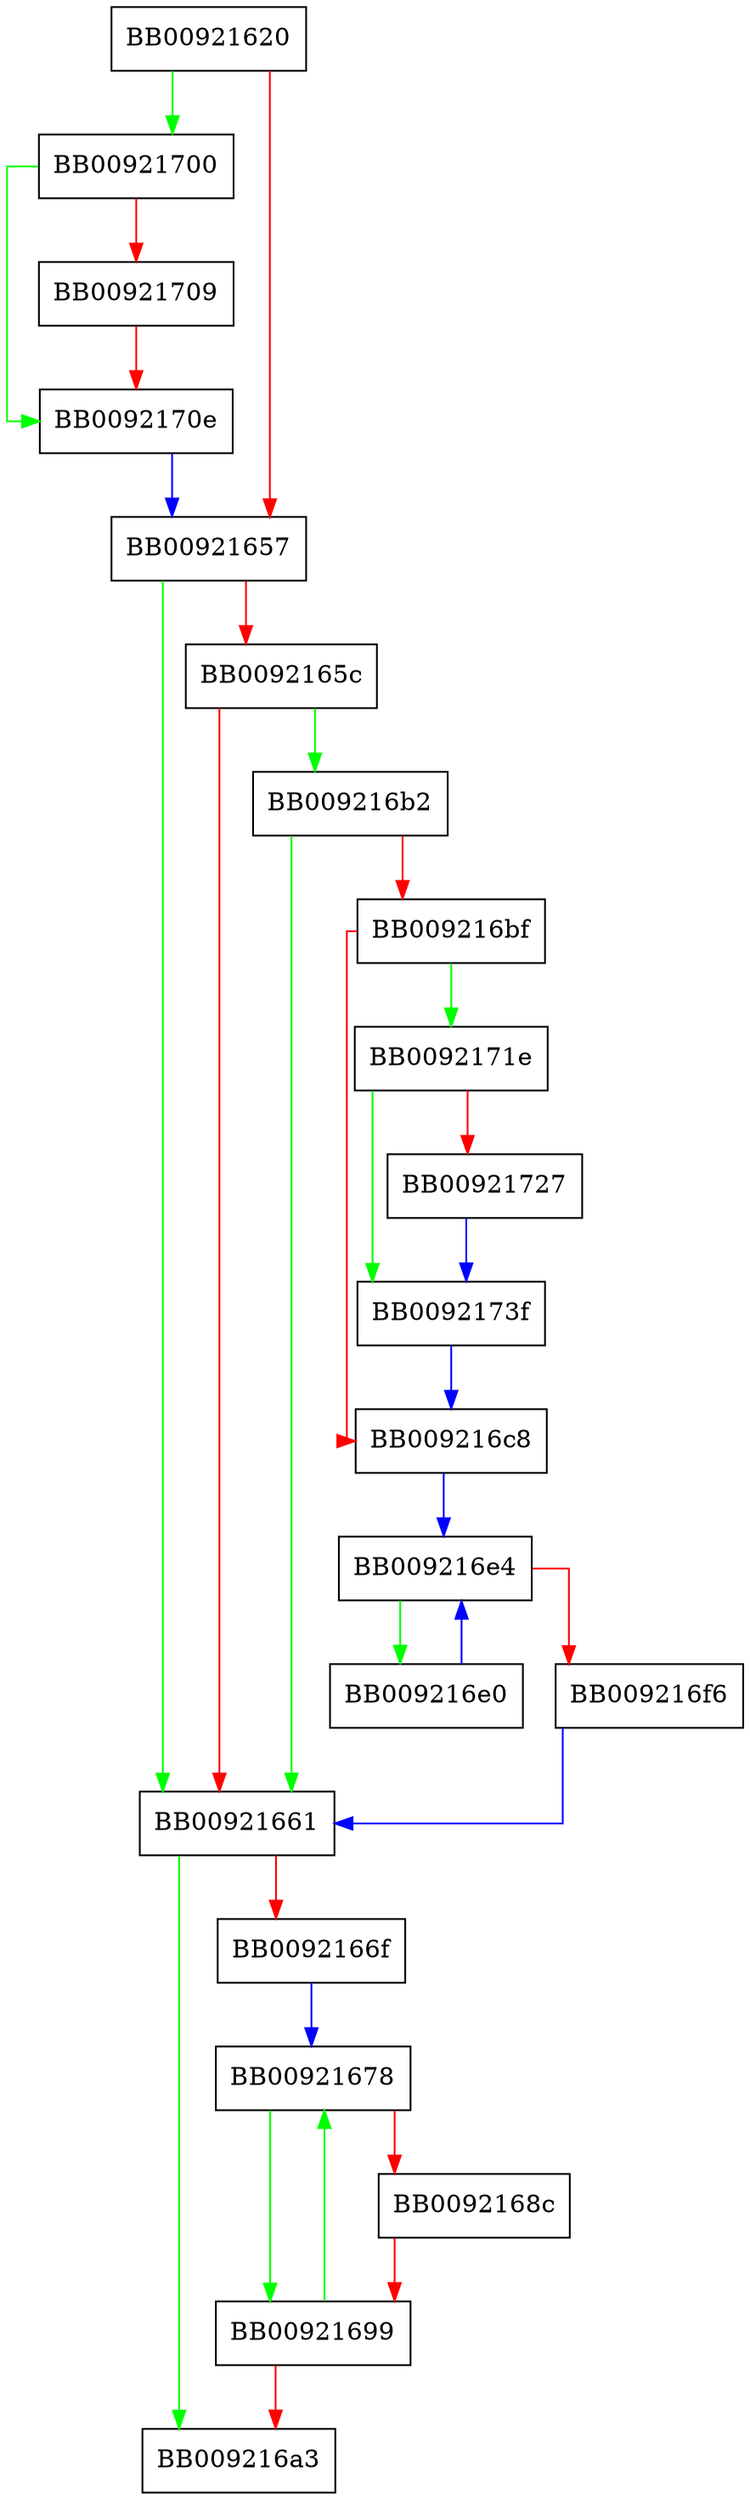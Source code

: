 digraph _dl_init {
  node [shape="box"];
  graph [splines=ortho];
  BB00921620 -> BB00921700 [color="green"];
  BB00921620 -> BB00921657 [color="red"];
  BB00921657 -> BB00921661 [color="green"];
  BB00921657 -> BB0092165c [color="red"];
  BB0092165c -> BB009216b2 [color="green"];
  BB0092165c -> BB00921661 [color="red"];
  BB00921661 -> BB009216a3 [color="green"];
  BB00921661 -> BB0092166f [color="red"];
  BB0092166f -> BB00921678 [color="blue"];
  BB00921678 -> BB00921699 [color="green"];
  BB00921678 -> BB0092168c [color="red"];
  BB0092168c -> BB00921699 [color="red"];
  BB00921699 -> BB00921678 [color="green"];
  BB00921699 -> BB009216a3 [color="red"];
  BB009216b2 -> BB00921661 [color="green"];
  BB009216b2 -> BB009216bf [color="red"];
  BB009216bf -> BB0092171e [color="green"];
  BB009216bf -> BB009216c8 [color="red"];
  BB009216c8 -> BB009216e4 [color="blue"];
  BB009216e0 -> BB009216e4 [color="blue"];
  BB009216e4 -> BB009216e0 [color="green"];
  BB009216e4 -> BB009216f6 [color="red"];
  BB009216f6 -> BB00921661 [color="blue"];
  BB00921700 -> BB0092170e [color="green"];
  BB00921700 -> BB00921709 [color="red"];
  BB00921709 -> BB0092170e [color="red"];
  BB0092170e -> BB00921657 [color="blue"];
  BB0092171e -> BB0092173f [color="green"];
  BB0092171e -> BB00921727 [color="red"];
  BB00921727 -> BB0092173f [color="blue"];
  BB0092173f -> BB009216c8 [color="blue"];
}